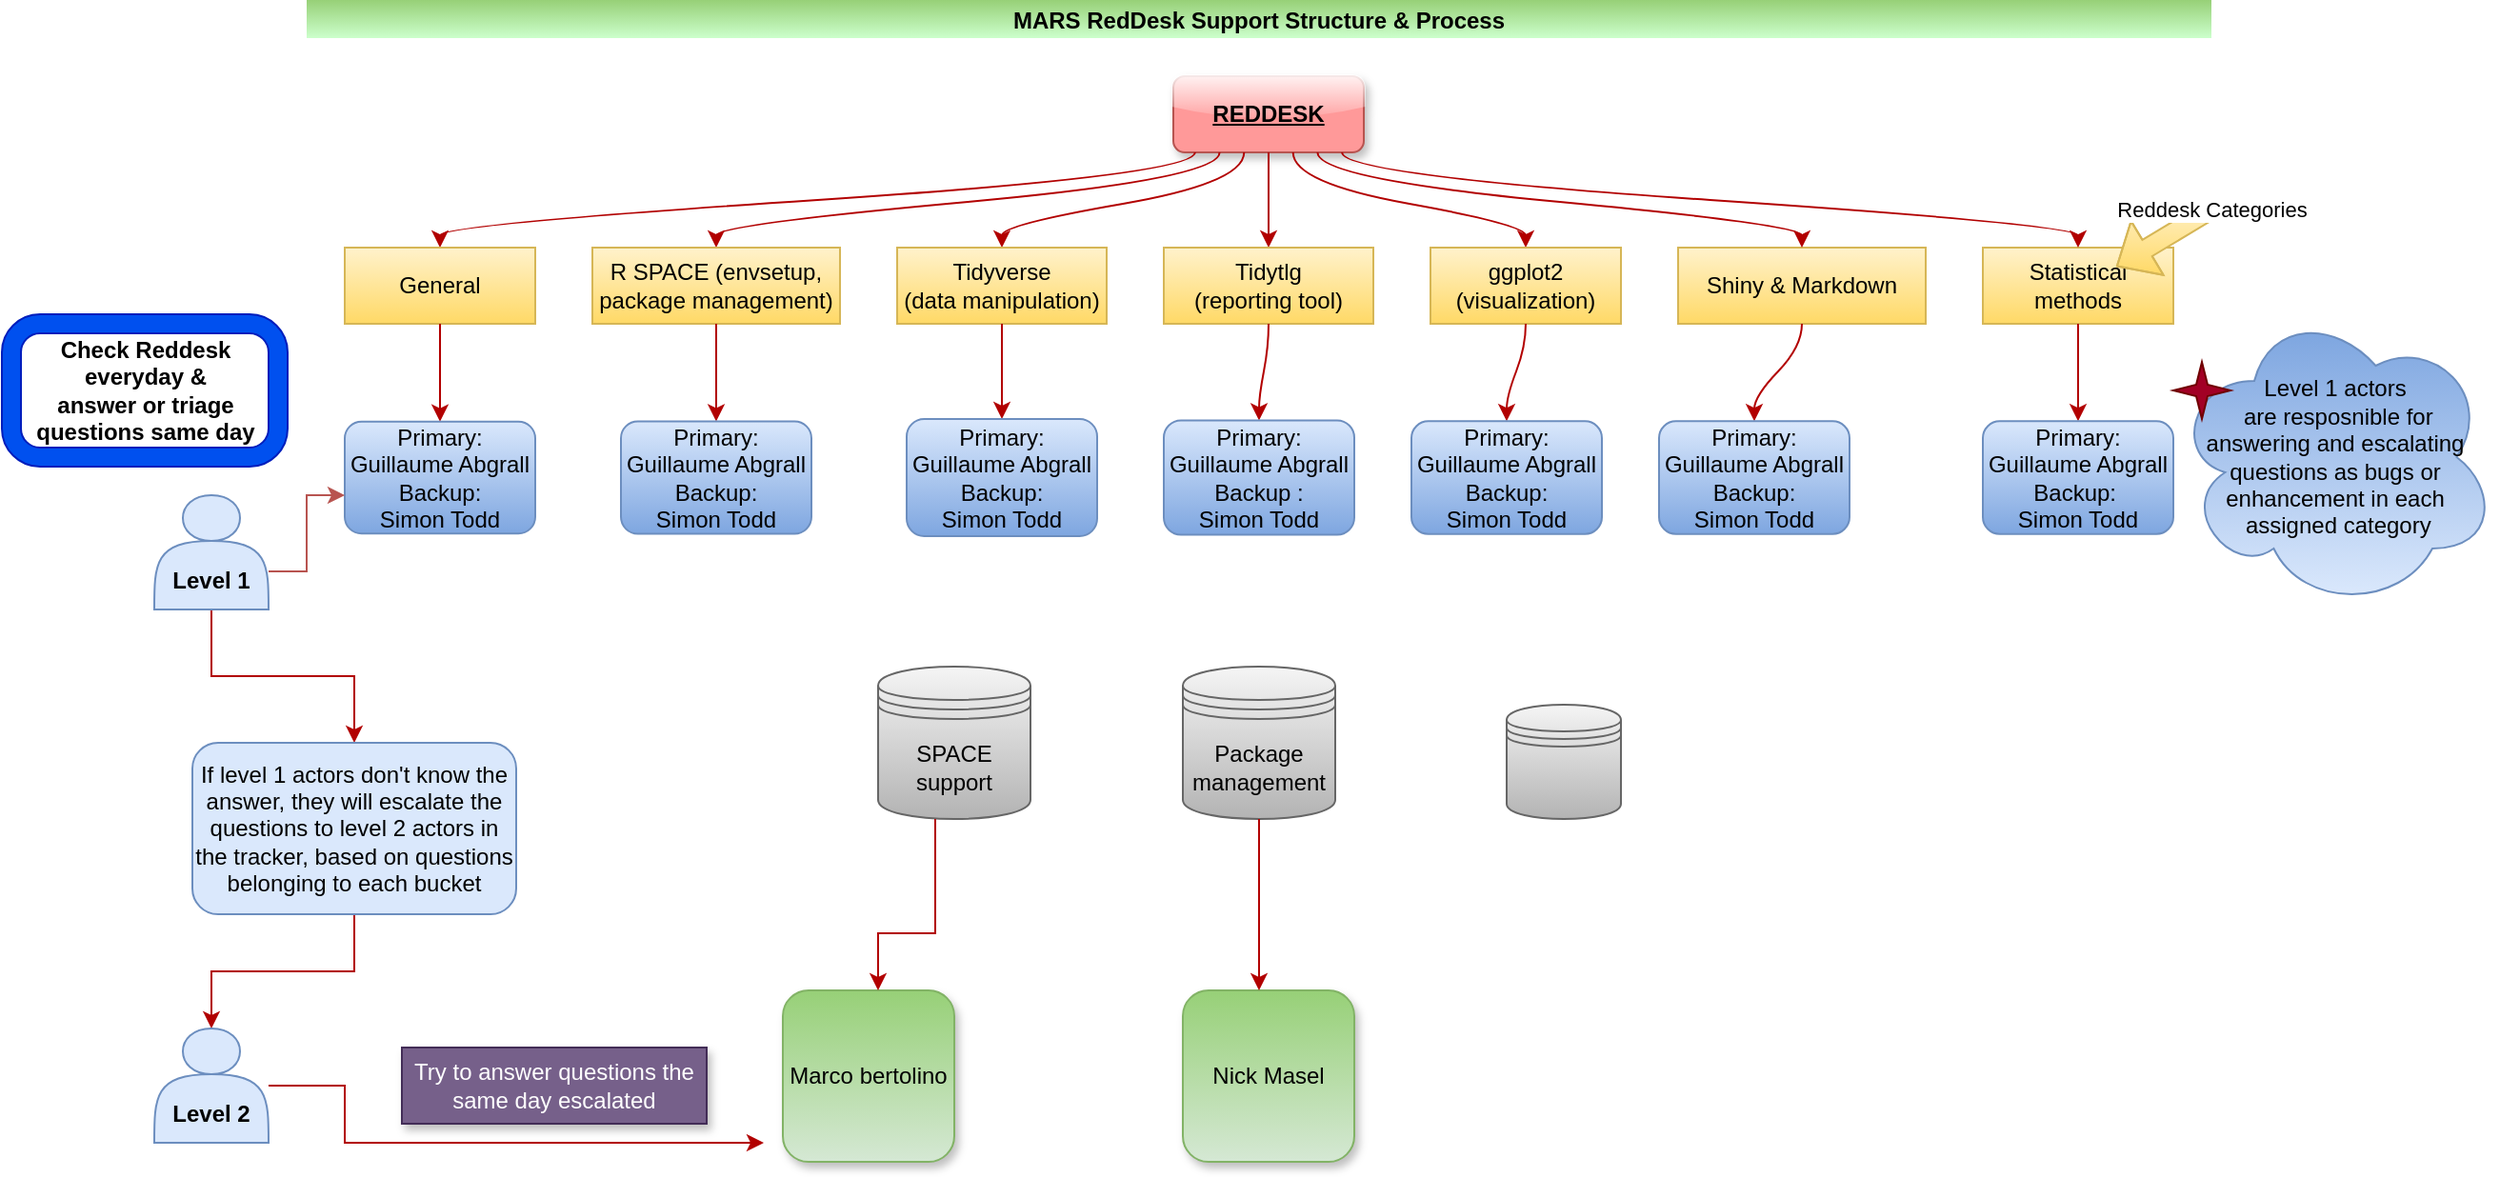 <mxfile version="17.1.2" type="github">
  <diagram id="VQwfta1OL1ngFvQ2oTLC" name="Page-1">
    <mxGraphModel dx="2286" dy="675" grid="1" gridSize="10" guides="1" tooltips="1" connect="1" arrows="1" fold="1" page="0" pageScale="1" pageWidth="1100" pageHeight="850" math="0" shadow="0">
      <root>
        <mxCell id="0" />
        <mxCell id="1" parent="0" />
        <mxCell id="wjvx4pCfY3qMHOQfi7Cr-11" value="MARS RedDesk Support Structure &amp; Process" style="swimlane;startSize=20;horizontal=1;childLayout=flowLayout;flowOrientation=north;resizable=0;interRankCellSpacing=50;containerType=tree;strokeColor=none;fillColor=#CCFFCC;gradientColor=#97d077;gradientDirection=north;" parent="1" vertex="1">
          <mxGeometry x="-1010" y="100" width="1000" height="302" as="geometry" />
        </mxCell>
        <mxCell id="wjvx4pCfY3qMHOQfi7Cr-12" value="REDDESK" style="whiteSpace=wrap;html=1;fontStyle=5;fillColor=#FF9999;strokeColor=#b85450;rounded=1;glass=1;sketch=0;shadow=1;gradientColor=none;" parent="wjvx4pCfY3qMHOQfi7Cr-11" vertex="1">
          <mxGeometry x="455" y="40" width="100" height="40" as="geometry" />
        </mxCell>
        <mxCell id="wjvx4pCfY3qMHOQfi7Cr-13" value="Statistical methods" style="whiteSpace=wrap;html=1;fillColor=#fff2cc;strokeColor=#d6b656;gradientColor=#ffd966;" parent="wjvx4pCfY3qMHOQfi7Cr-11" vertex="1">
          <mxGeometry x="880" y="130" width="100" height="40" as="geometry" />
        </mxCell>
        <mxCell id="wjvx4pCfY3qMHOQfi7Cr-14" value="" style="html=1;curved=1;rounded=0;noEdgeStyle=1;orthogonal=1;fillColor=#e51400;strokeColor=#B20000;" parent="wjvx4pCfY3qMHOQfi7Cr-11" source="wjvx4pCfY3qMHOQfi7Cr-12" target="wjvx4pCfY3qMHOQfi7Cr-13" edge="1">
          <mxGeometry relative="1" as="geometry">
            <Array as="points">
              <mxPoint x="543.571" y="92" />
              <mxPoint x="930" y="118" />
            </Array>
          </mxGeometry>
        </mxCell>
        <mxCell id="wjvx4pCfY3qMHOQfi7Cr-15" value="Shiny &amp;amp; Markdown" style="whiteSpace=wrap;html=1;fillColor=#fff2cc;gradientColor=#ffd966;strokeColor=#d6b656;" parent="wjvx4pCfY3qMHOQfi7Cr-11" vertex="1">
          <mxGeometry x="720" y="130" width="130" height="40" as="geometry" />
        </mxCell>
        <mxCell id="wjvx4pCfY3qMHOQfi7Cr-16" value="" style="html=1;curved=1;rounded=0;noEdgeStyle=1;orthogonal=1;fillColor=#e51400;strokeColor=#B20000;" parent="wjvx4pCfY3qMHOQfi7Cr-11" source="wjvx4pCfY3qMHOQfi7Cr-12" target="wjvx4pCfY3qMHOQfi7Cr-15" edge="1">
          <mxGeometry relative="1" as="geometry">
            <Array as="points">
              <mxPoint x="530.714" y="94" />
              <mxPoint x="785" y="118" />
            </Array>
          </mxGeometry>
        </mxCell>
        <mxCell id="olOv5MucU8dO_Wtyu6DV-2" value="" style="html=1;curved=1;rounded=0;noEdgeStyle=1;orthogonal=1;fillColor=#e51400;strokeColor=#B20000;" parent="wjvx4pCfY3qMHOQfi7Cr-11" source="wjvx4pCfY3qMHOQfi7Cr-12" target="olOv5MucU8dO_Wtyu6DV-3" edge="1">
          <mxGeometry relative="1" as="geometry">
            <Array as="points">
              <mxPoint x="517.857" y="96" />
              <mxPoint x="640" y="118" />
            </Array>
            <mxPoint x="2747.5" y="6530" as="sourcePoint" />
          </mxGeometry>
        </mxCell>
        <mxCell id="olOv5MucU8dO_Wtyu6DV-3" value="ggplot2 (visualization)" style="whiteSpace=wrap;html=1;fillColor=#fff2cc;gradientColor=#ffd966;strokeColor=#d6b656;" parent="wjvx4pCfY3qMHOQfi7Cr-11" vertex="1">
          <mxGeometry x="590" y="130" width="100" height="40" as="geometry" />
        </mxCell>
        <mxCell id="olOv5MucU8dO_Wtyu6DV-4" value="" style="html=1;curved=1;rounded=0;noEdgeStyle=1;orthogonal=1;fillColor=#e51400;strokeColor=#B20000;" parent="wjvx4pCfY3qMHOQfi7Cr-11" source="wjvx4pCfY3qMHOQfi7Cr-12" target="olOv5MucU8dO_Wtyu6DV-5" edge="1">
          <mxGeometry relative="1" as="geometry">
            <Array as="points">
              <mxPoint x="505.0" y="98" />
              <mxPoint x="505" y="118" />
            </Array>
            <mxPoint x="2800" y="6490" as="sourcePoint" />
          </mxGeometry>
        </mxCell>
        <mxCell id="olOv5MucU8dO_Wtyu6DV-5" value="Tidytlg&lt;br&gt;(reporting tool)" style="whiteSpace=wrap;html=1;fillColor=#fff2cc;gradientColor=#ffd966;strokeColor=#d6b656;" parent="wjvx4pCfY3qMHOQfi7Cr-11" vertex="1">
          <mxGeometry x="450" y="130" width="110" height="40" as="geometry" />
        </mxCell>
        <mxCell id="olOv5MucU8dO_Wtyu6DV-6" value="" style="html=1;curved=1;rounded=0;noEdgeStyle=1;orthogonal=1;fillColor=#e51400;strokeColor=#B20000;" parent="wjvx4pCfY3qMHOQfi7Cr-11" source="wjvx4pCfY3qMHOQfi7Cr-12" target="olOv5MucU8dO_Wtyu6DV-7" edge="1">
          <mxGeometry relative="1" as="geometry">
            <Array as="points">
              <mxPoint x="492.143" y="96" />
              <mxPoint x="365" y="118" />
            </Array>
            <mxPoint x="2848.75" y="6450" as="sourcePoint" />
          </mxGeometry>
        </mxCell>
        <mxCell id="olOv5MucU8dO_Wtyu6DV-7" value="Tidyverse&lt;br&gt;(data manipulation)" style="whiteSpace=wrap;html=1;fillColor=#fff2cc;gradientColor=#ffd966;strokeColor=#d6b656;" parent="wjvx4pCfY3qMHOQfi7Cr-11" vertex="1">
          <mxGeometry x="310" y="130" width="110" height="40" as="geometry" />
        </mxCell>
        <mxCell id="olOv5MucU8dO_Wtyu6DV-8" value="" style="html=1;curved=1;rounded=0;noEdgeStyle=1;orthogonal=1;fillColor=#e51400;strokeColor=#B20000;" parent="wjvx4pCfY3qMHOQfi7Cr-11" source="wjvx4pCfY3qMHOQfi7Cr-13" target="olOv5MucU8dO_Wtyu6DV-9" edge="1">
          <mxGeometry relative="1" as="geometry">
            <Array as="points">
              <mxPoint x="930" y="182" />
              <mxPoint x="930" y="208" />
            </Array>
            <mxPoint x="2600" y="6500" as="sourcePoint" />
          </mxGeometry>
        </mxCell>
        <mxCell id="olOv5MucU8dO_Wtyu6DV-9" value="Primary:&lt;br&gt;Guillaume Abgrall&lt;br&gt;Backup:&amp;nbsp;&lt;br&gt;Simon Todd" style="whiteSpace=wrap;html=1;fillColor=#dae8fc;gradientColor=#7ea6e0;strokeColor=#6c8ebf;rounded=1;" parent="wjvx4pCfY3qMHOQfi7Cr-11" vertex="1">
          <mxGeometry x="880" y="221.125" width="100" height="59.25" as="geometry" />
        </mxCell>
        <mxCell id="olOv5MucU8dO_Wtyu6DV-12" value="" style="html=1;curved=1;rounded=0;noEdgeStyle=1;orthogonal=1;fillColor=#e51400;strokeColor=#B20000;" parent="wjvx4pCfY3qMHOQfi7Cr-11" source="wjvx4pCfY3qMHOQfi7Cr-15" target="olOv5MucU8dO_Wtyu6DV-13" edge="1">
          <mxGeometry relative="1" as="geometry">
            <Array as="points">
              <mxPoint x="785" y="182" />
              <mxPoint x="760" y="208" />
            </Array>
            <mxPoint x="2762" y="6250" as="sourcePoint" />
          </mxGeometry>
        </mxCell>
        <mxCell id="olOv5MucU8dO_Wtyu6DV-13" value="Primary:&lt;br&gt;Guillaume Abgrall&lt;br&gt;Backup:&lt;br&gt;Simon Todd" style="whiteSpace=wrap;html=1;fillColor=#dae8fc;gradientColor=#7ea6e0;strokeColor=#6c8ebf;rounded=1;" parent="wjvx4pCfY3qMHOQfi7Cr-11" vertex="1">
          <mxGeometry x="710" y="221.125" width="100" height="59.25" as="geometry" />
        </mxCell>
        <mxCell id="olOv5MucU8dO_Wtyu6DV-14" value="" style="html=1;curved=1;rounded=0;noEdgeStyle=1;orthogonal=1;fillColor=#e51400;strokeColor=#B20000;" parent="wjvx4pCfY3qMHOQfi7Cr-11" source="olOv5MucU8dO_Wtyu6DV-3" target="JjLd1DPKK2njpRceMTh7-41" edge="1">
          <mxGeometry relative="1" as="geometry">
            <Array as="points">
              <mxPoint x="640" y="182" />
              <mxPoint x="630" y="208" />
            </Array>
            <mxPoint x="2740" y="6170" as="sourcePoint" />
          </mxGeometry>
        </mxCell>
        <mxCell id="olOv5MucU8dO_Wtyu6DV-16" value="" style="html=1;curved=1;rounded=0;noEdgeStyle=1;orthogonal=1;fillColor=#e51400;strokeColor=#B20000;" parent="wjvx4pCfY3qMHOQfi7Cr-11" source="olOv5MucU8dO_Wtyu6DV-5" target="olOv5MucU8dO_Wtyu6DV-17" edge="1">
          <mxGeometry relative="1" as="geometry">
            <Array as="points">
              <mxPoint x="505" y="182" />
              <mxPoint x="500" y="208" />
            </Array>
            <mxPoint x="2738" y="6130" as="sourcePoint" />
          </mxGeometry>
        </mxCell>
        <mxCell id="olOv5MucU8dO_Wtyu6DV-17" value="Primary: Guillaume Abgrall&lt;br&gt;Backup :&lt;br&gt;Simon Todd" style="whiteSpace=wrap;html=1;fillColor=#dae8fc;gradientColor=#7ea6e0;strokeColor=#6c8ebf;rounded=1;" parent="wjvx4pCfY3qMHOQfi7Cr-11" vertex="1">
          <mxGeometry x="450" y="220.75" width="100" height="60" as="geometry" />
        </mxCell>
        <mxCell id="olOv5MucU8dO_Wtyu6DV-18" value="" style="html=1;curved=1;rounded=0;noEdgeStyle=1;orthogonal=1;fillColor=#e51400;strokeColor=#B20000;" parent="wjvx4pCfY3qMHOQfi7Cr-11" source="olOv5MucU8dO_Wtyu6DV-7" target="olOv5MucU8dO_Wtyu6DV-19" edge="1">
          <mxGeometry relative="1" as="geometry">
            <Array as="points">
              <mxPoint x="365" y="182" />
              <mxPoint x="365" y="208" />
            </Array>
            <mxPoint x="2736" y="6090" as="sourcePoint" />
          </mxGeometry>
        </mxCell>
        <mxCell id="olOv5MucU8dO_Wtyu6DV-19" value="Primary: Guillaume Abgrall&lt;br&gt;Backup:&lt;br&gt;Simon Todd" style="whiteSpace=wrap;html=1;fillColor=#dae8fc;gradientColor=#7ea6e0;strokeColor=#6c8ebf;rounded=1;" parent="wjvx4pCfY3qMHOQfi7Cr-11" vertex="1">
          <mxGeometry x="315" y="220" width="100" height="61.5" as="geometry" />
        </mxCell>
        <mxCell id="JjLd1DPKK2njpRceMTh7-5" value="" style="html=1;curved=1;rounded=0;noEdgeStyle=1;orthogonal=1;fillColor=#e51400;strokeColor=#B20000;" edge="1" target="JjLd1DPKK2njpRceMTh7-6" source="wjvx4pCfY3qMHOQfi7Cr-12" parent="wjvx4pCfY3qMHOQfi7Cr-11">
          <mxGeometry relative="1" as="geometry">
            <Array as="points">
              <mxPoint x="479.286" y="94" />
              <mxPoint x="215" y="118" />
            </Array>
            <mxPoint x="1715" y="4500" as="sourcePoint" />
          </mxGeometry>
        </mxCell>
        <mxCell id="JjLd1DPKK2njpRceMTh7-6" value="R SPACE (envsetup, &lt;br&gt;package management)" style="whiteSpace=wrap;html=1;fillColor=#fff2cc;gradientColor=#ffd966;strokeColor=#d6b656;" vertex="1" parent="wjvx4pCfY3qMHOQfi7Cr-11">
          <mxGeometry x="150" y="130" width="130" height="40" as="geometry" />
        </mxCell>
        <mxCell id="JjLd1DPKK2njpRceMTh7-32" value="" style="html=1;curved=1;rounded=0;noEdgeStyle=1;orthogonal=1;fillColor=#e51400;strokeColor=#B20000;" edge="1" target="JjLd1DPKK2njpRceMTh7-33" source="wjvx4pCfY3qMHOQfi7Cr-12" parent="wjvx4pCfY3qMHOQfi7Cr-11">
          <mxGeometry relative="1" as="geometry">
            <Array as="points">
              <mxPoint x="466.429" y="92" />
              <mxPoint x="70" y="118" />
            </Array>
            <mxPoint x="1595" y="4420" as="sourcePoint" />
          </mxGeometry>
        </mxCell>
        <mxCell id="JjLd1DPKK2njpRceMTh7-33" value="General" style="whiteSpace=wrap;html=1;fillColor=#fff2cc;gradientColor=#ffd966;strokeColor=#d6b656;" vertex="1" parent="wjvx4pCfY3qMHOQfi7Cr-11">
          <mxGeometry x="20" y="130" width="100" height="40" as="geometry" />
        </mxCell>
        <mxCell id="JjLd1DPKK2njpRceMTh7-36" value="" style="html=1;curved=1;rounded=0;noEdgeStyle=1;orthogonal=1;fillColor=#e51400;strokeColor=#B20000;" edge="1" target="JjLd1DPKK2njpRceMTh7-37" source="JjLd1DPKK2njpRceMTh7-6" parent="wjvx4pCfY3qMHOQfi7Cr-11">
          <mxGeometry relative="1" as="geometry">
            <Array as="points">
              <mxPoint x="215" y="182" />
              <mxPoint x="215" y="208" />
            </Array>
            <mxPoint x="1630.714" y="4380" as="sourcePoint" />
          </mxGeometry>
        </mxCell>
        <mxCell id="JjLd1DPKK2njpRceMTh7-37" value="Primary: Guillaume Abgrall&lt;br&gt;Backup:&lt;br&gt;Simon Todd" style="whiteSpace=wrap;html=1;fillColor=#dae8fc;gradientColor=#7ea6e0;strokeColor=#6c8ebf;rounded=1;" vertex="1" parent="wjvx4pCfY3qMHOQfi7Cr-11">
          <mxGeometry x="165" y="221.23" width="100" height="59.04" as="geometry" />
        </mxCell>
        <mxCell id="JjLd1DPKK2njpRceMTh7-38" value="" style="html=1;curved=1;rounded=0;noEdgeStyle=1;orthogonal=1;fillColor=#e51400;strokeColor=#B20000;" edge="1" target="JjLd1DPKK2njpRceMTh7-39" source="JjLd1DPKK2njpRceMTh7-33" parent="wjvx4pCfY3qMHOQfi7Cr-11">
          <mxGeometry relative="1" as="geometry">
            <Array as="points">
              <mxPoint x="70" y="182" />
              <mxPoint x="70" y="208" />
            </Array>
            <mxPoint x="1523.571" y="4140" as="sourcePoint" />
          </mxGeometry>
        </mxCell>
        <mxCell id="JjLd1DPKK2njpRceMTh7-39" value="Primary: Guillaume Abgrall&lt;br&gt;Backup:&lt;br&gt;Simon Todd" style="whiteSpace=wrap;html=1;fillColor=#dae8fc;gradientColor=#7ea6e0;strokeColor=#6c8ebf;rounded=1;" vertex="1" parent="wjvx4pCfY3qMHOQfi7Cr-11">
          <mxGeometry x="20" y="221.34" width="100" height="58.82" as="geometry" />
        </mxCell>
        <mxCell id="JjLd1DPKK2njpRceMTh7-41" value="Primary: Guillaume Abgrall&lt;br&gt;Backup: &lt;br&gt;Simon Todd" style="whiteSpace=wrap;html=1;fillColor=#dae8fc;gradientColor=#7ea6e0;strokeColor=#6c8ebf;rounded=1;" vertex="1" parent="wjvx4pCfY3qMHOQfi7Cr-11">
          <mxGeometry x="580" y="221.125" width="100" height="59.25" as="geometry" />
        </mxCell>
        <mxCell id="JjLd1DPKK2njpRceMTh7-55" value="" style="edgeStyle=orthogonalEdgeStyle;rounded=0;orthogonalLoop=1;jettySize=auto;html=1;strokeColor=#B20000;" edge="1" parent="1" source="olOv5MucU8dO_Wtyu6DV-20" target="JjLd1DPKK2njpRceMTh7-54">
          <mxGeometry relative="1" as="geometry" />
        </mxCell>
        <mxCell id="olOv5MucU8dO_Wtyu6DV-20" value="&lt;b&gt;&lt;br&gt;&lt;br&gt;Level 1&lt;/b&gt;" style="shape=actor;whiteSpace=wrap;html=1;fillColor=#dae8fc;strokeColor=#6c8ebf;" parent="1" vertex="1">
          <mxGeometry x="-1090" y="360" width="60" height="60" as="geometry" />
        </mxCell>
        <mxCell id="JjLd1DPKK2njpRceMTh7-1" value="SPACE support" style="shape=datastore;whiteSpace=wrap;html=1;fillColor=#f5f5f5;gradientColor=#b3b3b3;strokeColor=#666666;" vertex="1" parent="1">
          <mxGeometry x="-710" y="450" width="80" height="80" as="geometry" />
        </mxCell>
        <mxCell id="JjLd1DPKK2njpRceMTh7-2" value="Package management" style="shape=datastore;whiteSpace=wrap;html=1;fillColor=#f5f5f5;gradientColor=#b3b3b3;strokeColor=#666666;" vertex="1" parent="1">
          <mxGeometry x="-550" y="450" width="80" height="80" as="geometry" />
        </mxCell>
        <mxCell id="JjLd1DPKK2njpRceMTh7-3" value="" style="shape=datastore;whiteSpace=wrap;html=1;fillColor=#f5f5f5;gradientColor=#b3b3b3;strokeColor=#666666;" vertex="1" parent="1">
          <mxGeometry x="-380" y="470" width="60" height="60" as="geometry" />
        </mxCell>
        <mxCell id="olOv5MucU8dO_Wtyu6DV-22" value="" style="edgeStyle=elbowEdgeStyle;elbow=horizontal;endArrow=classic;html=1;rounded=0;fillColor=#f8cecc;gradientColor=#ea6b66;strokeColor=#b85450;" parent="1" edge="1">
          <mxGeometry width="50" height="50" relative="1" as="geometry">
            <mxPoint x="-1030" y="400" as="sourcePoint" />
            <mxPoint x="-990" y="360" as="targetPoint" />
          </mxGeometry>
        </mxCell>
        <mxCell id="JjLd1DPKK2njpRceMTh7-47" value="Reddesk Categories" style="shape=flexArrow;endArrow=classic;html=1;rounded=0;endWidth=22;endSize=5.84;fillColor=#fff2cc;gradientColor=#ffd966;strokeColor=#d6b656;" edge="1" parent="1">
          <mxGeometry x="-0.077" width="50" height="50" relative="1" as="geometry">
            <mxPoint x="40" y="210" as="sourcePoint" />
            <mxPoint x="-60" y="240" as="targetPoint" />
            <Array as="points">
              <mxPoint x="20" y="210" />
              <mxPoint x="-10" y="210" />
            </Array>
            <mxPoint as="offset" />
          </mxGeometry>
        </mxCell>
        <mxCell id="JjLd1DPKK2njpRceMTh7-48" value="Level 1 actors&lt;br&gt;&amp;nbsp;are resposnible for &lt;br&gt;answering and escalating questions as bugs or enhancement in each&lt;br&gt;&amp;nbsp;assigned category" style="ellipse;shape=cloud;whiteSpace=wrap;html=1;shadow=0;fillColor=#dae8fc;gradientDirection=north;gradientColor=#7ea6e0;strokeColor=#6c8ebf;sketch=0;" vertex="1" parent="1">
          <mxGeometry x="-30" y="260" width="170" height="160" as="geometry" />
        </mxCell>
        <mxCell id="JjLd1DPKK2njpRceMTh7-50" value="" style="verticalLabelPosition=bottom;verticalAlign=top;html=1;shape=mxgraph.basic.4_point_star_2;dx=0.8;shadow=0;sketch=0;fillColor=#a20025;gradientDirection=north;strokeColor=#6F0000;fontColor=#ffffff;" vertex="1" parent="1">
          <mxGeometry x="-30" y="290" width="30" height="30" as="geometry" />
        </mxCell>
        <mxCell id="JjLd1DPKK2njpRceMTh7-52" value="" style="verticalLabelPosition=bottom;verticalAlign=top;html=1;shape=mxgraph.basic.rounded_frame;dx=10;shadow=0;sketch=0;fillColor=#0050ef;gradientDirection=north;fontColor=#ffffff;strokeColor=#001DBC;" vertex="1" parent="1">
          <mxGeometry x="-1170" y="265" width="150" height="80" as="geometry" />
        </mxCell>
        <mxCell id="JjLd1DPKK2njpRceMTh7-53" value="&lt;b&gt;Check Reddesk &lt;br&gt;everyday &amp;amp; &lt;br&gt;answer or triage &lt;br&gt;questions same day&lt;/b&gt;" style="text;html=1;align=center;verticalAlign=middle;resizable=0;points=[];autosize=1;strokeColor=none;fillColor=none;" vertex="1" parent="1">
          <mxGeometry x="-1160" y="275" width="130" height="60" as="geometry" />
        </mxCell>
        <mxCell id="JjLd1DPKK2njpRceMTh7-57" value="" style="edgeStyle=orthogonalEdgeStyle;rounded=0;orthogonalLoop=1;jettySize=auto;html=1;entryX=0.5;entryY=0;entryDx=0;entryDy=0;fillColor=#a20025;strokeColor=#B20000;" edge="1" parent="1" source="JjLd1DPKK2njpRceMTh7-54" target="JjLd1DPKK2njpRceMTh7-58">
          <mxGeometry relative="1" as="geometry">
            <mxPoint x="-985" y="640" as="targetPoint" />
            <Array as="points">
              <mxPoint x="-985" y="610" />
              <mxPoint x="-1060" y="610" />
            </Array>
          </mxGeometry>
        </mxCell>
        <mxCell id="JjLd1DPKK2njpRceMTh7-54" value="If level 1 actors don&#39;t know the answer, they will escalate the questions to level 2 actors in the tracker, based on questions belonging to each bucket" style="rounded=1;whiteSpace=wrap;html=1;fillColor=#dae8fc;strokeColor=#6c8ebf;" vertex="1" parent="1">
          <mxGeometry x="-1070" y="490" width="170" height="90" as="geometry" />
        </mxCell>
        <mxCell id="JjLd1DPKK2njpRceMTh7-60" value="" style="edgeStyle=orthogonalEdgeStyle;rounded=0;orthogonalLoop=1;jettySize=auto;html=1;strokeColor=#B20000;" edge="1" parent="1" source="JjLd1DPKK2njpRceMTh7-58">
          <mxGeometry relative="1" as="geometry">
            <mxPoint x="-770" y="700" as="targetPoint" />
            <Array as="points">
              <mxPoint x="-990" y="670" />
              <mxPoint x="-990" y="700" />
              <mxPoint x="-780" y="700" />
            </Array>
          </mxGeometry>
        </mxCell>
        <mxCell id="JjLd1DPKK2njpRceMTh7-58" value="&lt;b&gt;&lt;br&gt;&lt;br&gt;Level 2&lt;/b&gt;" style="shape=actor;whiteSpace=wrap;html=1;fillColor=#dae8fc;strokeColor=#6c8ebf;" vertex="1" parent="1">
          <mxGeometry x="-1090" y="640" width="60" height="60" as="geometry" />
        </mxCell>
        <mxCell id="JjLd1DPKK2njpRceMTh7-59" value="Try to answer questions the same day escalated" style="rounded=0;whiteSpace=wrap;html=1;fillColor=#76608a;glass=0;shadow=1;fontColor=#ffffff;strokeColor=#432D57;" vertex="1" parent="1">
          <mxGeometry x="-960" y="650" width="160" height="40" as="geometry" />
        </mxCell>
        <mxCell id="JjLd1DPKK2njpRceMTh7-61" value="Marco bertolino" style="rounded=1;whiteSpace=wrap;html=1;shadow=1;glass=0;sketch=0;fillColor=#d5e8d4;gradientDirection=north;strokeColor=#82b366;gradientColor=#97d077;" vertex="1" parent="1">
          <mxGeometry x="-760" y="620" width="90" height="90" as="geometry" />
        </mxCell>
        <mxCell id="JjLd1DPKK2njpRceMTh7-62" value="" style="edgeStyle=orthogonalEdgeStyle;rounded=0;orthogonalLoop=1;jettySize=auto;html=1;entryX=0.5;entryY=0;entryDx=0;entryDy=0;fillColor=#a20025;strokeColor=#B20000;" edge="1" parent="1">
          <mxGeometry relative="1" as="geometry">
            <mxPoint x="-680" y="530" as="sourcePoint" />
            <mxPoint x="-710" y="620" as="targetPoint" />
            <Array as="points">
              <mxPoint x="-680" y="560" />
              <mxPoint x="-680" y="590" />
              <mxPoint x="-710" y="590" />
            </Array>
          </mxGeometry>
        </mxCell>
        <mxCell id="JjLd1DPKK2njpRceMTh7-63" value="Nick Masel" style="rounded=1;whiteSpace=wrap;html=1;shadow=1;glass=0;sketch=0;fillColor=#d5e8d4;gradientDirection=north;strokeColor=#82b366;gradientColor=#97d077;" vertex="1" parent="1">
          <mxGeometry x="-550" y="620" width="90" height="90" as="geometry" />
        </mxCell>
        <mxCell id="JjLd1DPKK2njpRceMTh7-64" value="" style="edgeStyle=orthogonalEdgeStyle;rounded=0;orthogonalLoop=1;jettySize=auto;html=1;fillColor=#a20025;strokeColor=#B20000;" edge="1" parent="1">
          <mxGeometry relative="1" as="geometry">
            <mxPoint x="-510" y="530" as="sourcePoint" />
            <mxPoint x="-510" y="620" as="targetPoint" />
            <Array as="points">
              <mxPoint x="-510" y="620" />
            </Array>
          </mxGeometry>
        </mxCell>
      </root>
    </mxGraphModel>
  </diagram>
</mxfile>
